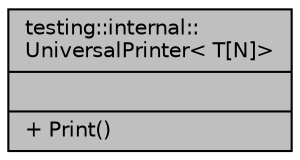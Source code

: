 digraph "testing::internal::UniversalPrinter&lt; T[N]&gt;"
{
 // INTERACTIVE_SVG=YES
 // LATEX_PDF_SIZE
  edge [fontname="Helvetica",fontsize="10",labelfontname="Helvetica",labelfontsize="10"];
  node [fontname="Helvetica",fontsize="10",shape=record];
  Node1 [label="{testing::internal::\lUniversalPrinter\< T[N]\>\n||+ Print()\l}",height=0.2,width=0.4,color="black", fillcolor="grey75", style="filled", fontcolor="black",tooltip=" "];
}
